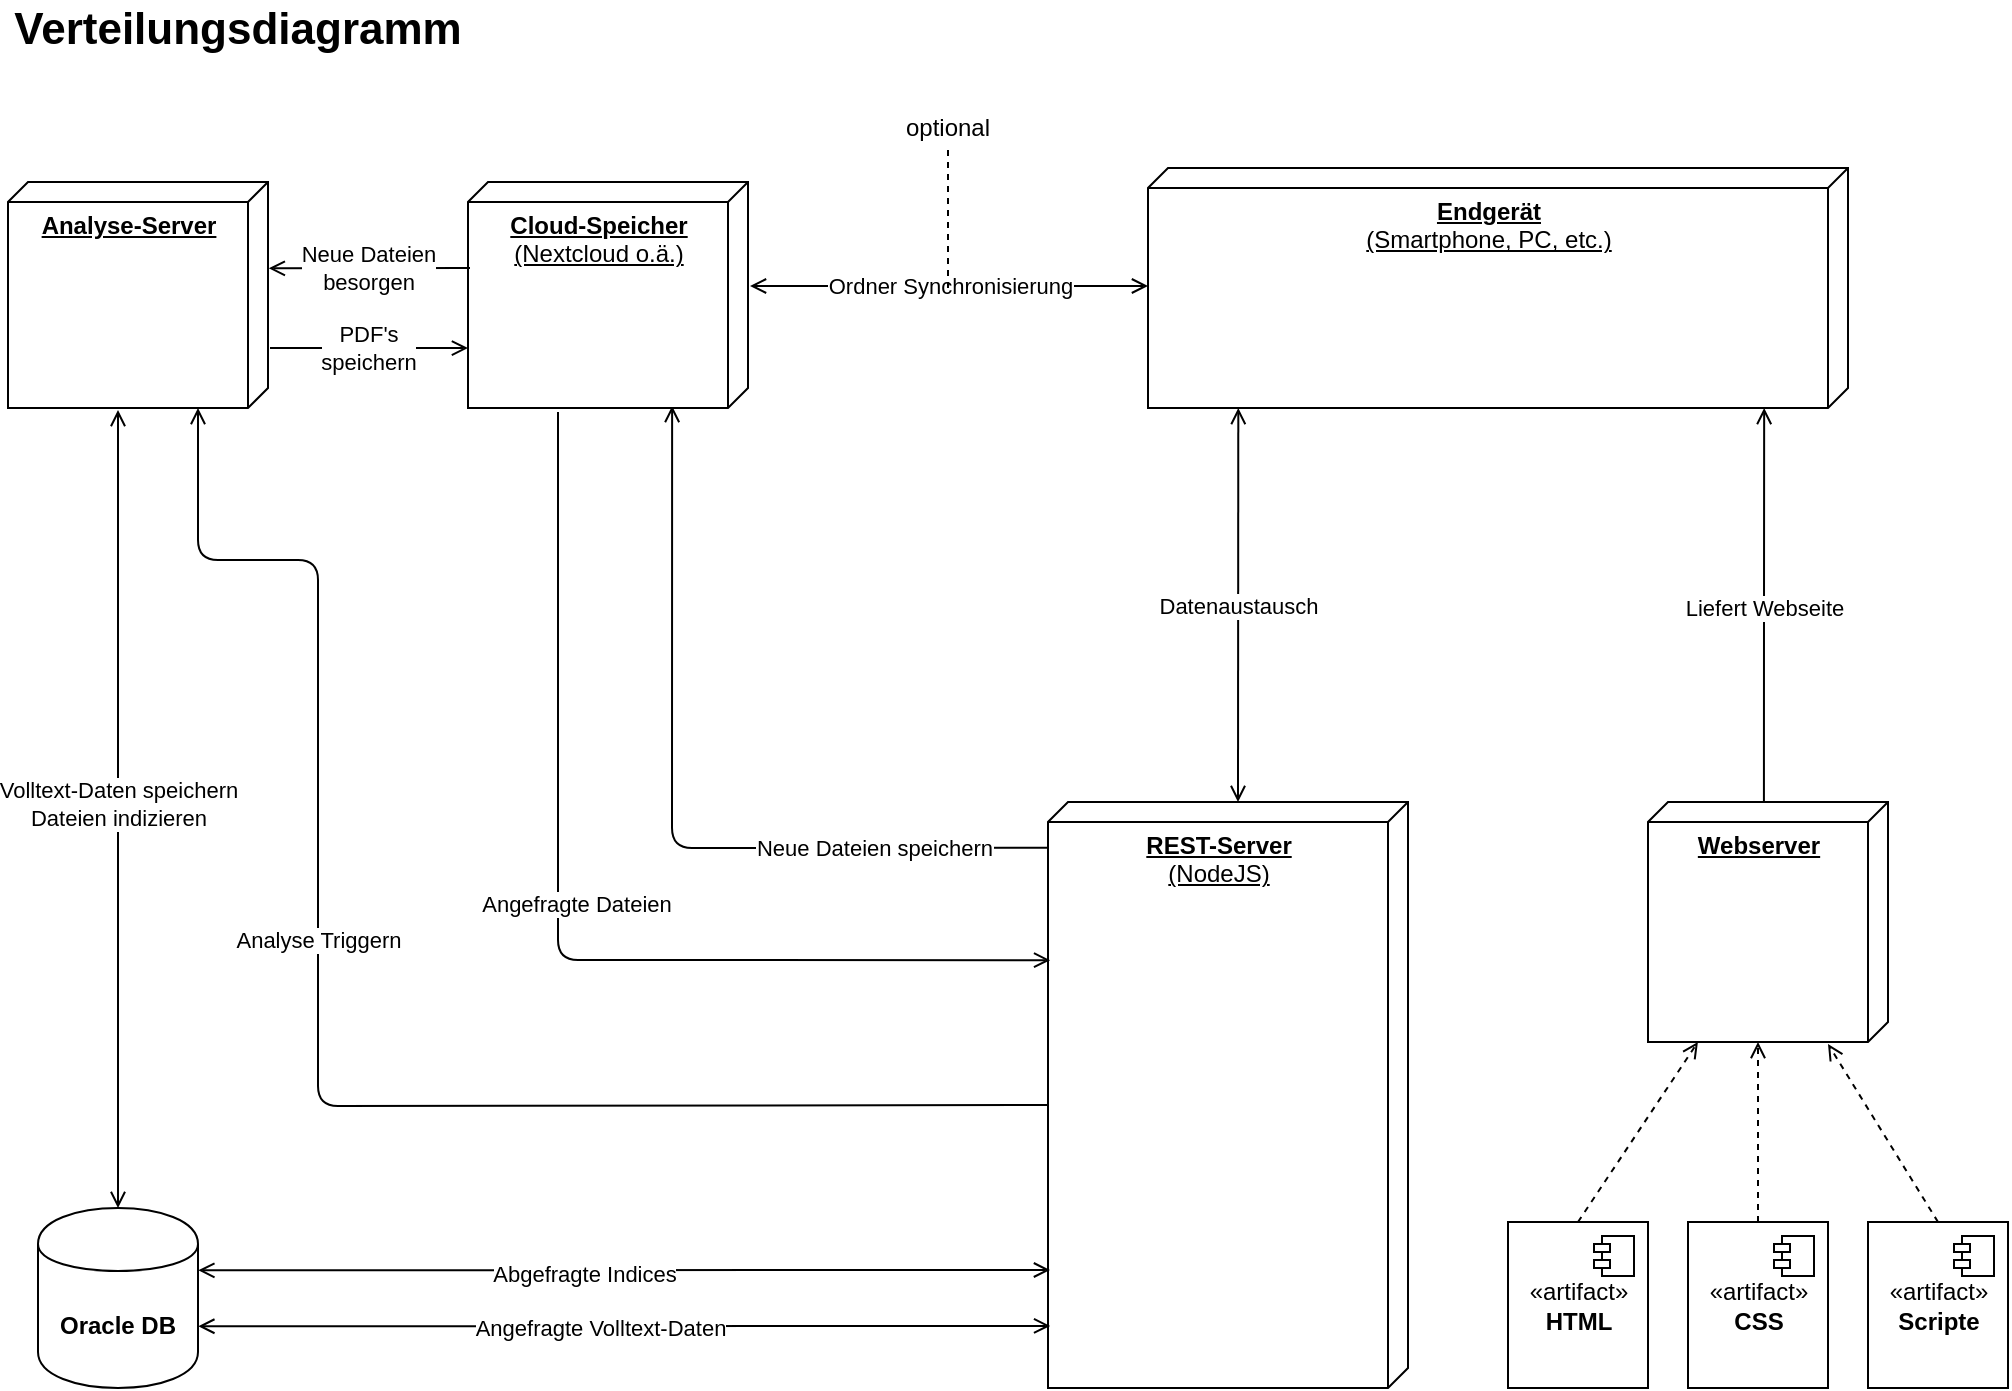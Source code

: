 <mxfile version="13.1.3" type="device" pages="3"><diagram name="Verteilungsdiagramm" id="c4acf3e9-155e-7222-9cf6-157b1a14988f"><mxGraphModel dx="460" dy="762" grid="1" gridSize="10" guides="1" tooltips="1" connect="1" arrows="1" fold="1" page="1" pageScale="1" pageWidth="1169" pageHeight="827" background="#ffffff" math="0" shadow="0"><root><mxCell id="0"/><mxCell id="1" parent="0"/><mxCell id="1iZV5Xqi2azcVk8N_D3W-1" value="&lt;b&gt;Endgerät&lt;/b&gt;&lt;br&gt;&lt;div&gt;(Smartphone, PC, etc.)&lt;/div&gt;" style="verticalAlign=top;align=center;spacingTop=8;spacingLeft=2;spacingRight=12;shape=cube;size=10;direction=south;fontStyle=4;html=1;" parent="1" vertex="1"><mxGeometry x="655" y="124" width="350" height="120" as="geometry"/></mxCell><mxCell id="1iZV5Xqi2azcVk8N_D3W-2" value="&lt;b&gt;Webserver&lt;/b&gt;" style="verticalAlign=top;align=center;spacingTop=8;spacingLeft=2;spacingRight=12;shape=cube;size=10;direction=south;fontStyle=4;html=1;" parent="1" vertex="1"><mxGeometry x="905" y="441" width="120" height="120" as="geometry"/></mxCell><mxCell id="1iZV5Xqi2azcVk8N_D3W-3" value="«artifact»&lt;br&gt;&lt;b&gt;HTML&lt;/b&gt;" style="html=1;dropTarget=0;" parent="1" vertex="1"><mxGeometry x="835" y="651" width="70" height="83" as="geometry"/></mxCell><mxCell id="1iZV5Xqi2azcVk8N_D3W-4" value="" style="shape=component;jettyWidth=8;jettyHeight=4;" parent="1iZV5Xqi2azcVk8N_D3W-3" vertex="1"><mxGeometry x="1" width="20" height="20" relative="1" as="geometry"><mxPoint x="-27" y="7" as="offset"/></mxGeometry></mxCell><mxCell id="1iZV5Xqi2azcVk8N_D3W-5" value="«artifact»&lt;br&gt;&lt;b&gt;CSS&lt;/b&gt;" style="html=1;dropTarget=0;" parent="1" vertex="1"><mxGeometry x="925" y="651" width="70" height="83" as="geometry"/></mxCell><mxCell id="1iZV5Xqi2azcVk8N_D3W-6" value="" style="shape=component;jettyWidth=8;jettyHeight=4;" parent="1iZV5Xqi2azcVk8N_D3W-5" vertex="1"><mxGeometry x="1" width="20" height="20" relative="1" as="geometry"><mxPoint x="-27" y="7" as="offset"/></mxGeometry></mxCell><mxCell id="1iZV5Xqi2azcVk8N_D3W-7" value="«artifact»&lt;br&gt;&lt;b&gt;Scripte&lt;/b&gt;" style="html=1;dropTarget=0;" parent="1" vertex="1"><mxGeometry x="1015" y="651" width="70" height="83" as="geometry"/></mxCell><mxCell id="1iZV5Xqi2azcVk8N_D3W-8" value="" style="shape=component;jettyWidth=8;jettyHeight=4;" parent="1iZV5Xqi2azcVk8N_D3W-7" vertex="1"><mxGeometry x="1" width="20" height="20" relative="1" as="geometry"><mxPoint x="-27" y="7" as="offset"/></mxGeometry></mxCell><mxCell id="1iZV5Xqi2azcVk8N_D3W-11" value="" style="endArrow=open;dashed=1;html=1;strokeColor=#000000;exitX=0.5;exitY=0;exitDx=0;exitDy=0;endFill=0;" parent="1" source="1iZV5Xqi2azcVk8N_D3W-7" edge="1"><mxGeometry width="50" height="50" relative="1" as="geometry"><mxPoint x="655" y="511" as="sourcePoint"/><mxPoint x="995" y="562" as="targetPoint"/></mxGeometry></mxCell><mxCell id="1iZV5Xqi2azcVk8N_D3W-13" value="" style="endArrow=open;dashed=1;html=1;strokeColor=#000000;exitX=0.5;exitY=0;exitDx=0;exitDy=0;entryX=0;entryY=0;entryDx=120;entryDy=65;entryPerimeter=0;endFill=0;" parent="1" source="1iZV5Xqi2azcVk8N_D3W-5" target="1iZV5Xqi2azcVk8N_D3W-2" edge="1"><mxGeometry width="50" height="50" relative="1" as="geometry"><mxPoint x="1070" y="661" as="sourcePoint"/><mxPoint x="1013.04" y="571" as="targetPoint"/></mxGeometry></mxCell><mxCell id="1iZV5Xqi2azcVk8N_D3W-14" value="" style="endArrow=open;dashed=1;html=1;strokeColor=#000000;exitX=0.5;exitY=0;exitDx=0;exitDy=0;entryX=1;entryY=0.792;entryDx=0;entryDy=0;entryPerimeter=0;endFill=0;" parent="1" source="1iZV5Xqi2azcVk8N_D3W-3" target="1iZV5Xqi2azcVk8N_D3W-2" edge="1"><mxGeometry width="50" height="50" relative="1" as="geometry"><mxPoint x="970" y="661" as="sourcePoint"/><mxPoint x="970" y="571" as="targetPoint"/></mxGeometry></mxCell><mxCell id="1iZV5Xqi2azcVk8N_D3W-15" value="Liefert Webseite" style="endArrow=open;html=1;strokeColor=#000000;exitX=0;exitY=0.517;exitDx=0;exitDy=0;exitPerimeter=0;entryX=1.025;entryY=0.258;entryDx=0;entryDy=0;entryPerimeter=0;endFill=0;" parent="1" source="1iZV5Xqi2azcVk8N_D3W-2" edge="1"><mxGeometry x="-0.015" width="50" height="50" relative="1" as="geometry"><mxPoint x="575" y="501" as="sourcePoint"/><mxPoint x="963.08" y="244" as="targetPoint"/><Array as="points"><mxPoint x="963" y="344"/></Array><mxPoint as="offset"/></mxGeometry></mxCell><mxCell id="1iZV5Xqi2azcVk8N_D3W-16" value="&lt;div&gt;&lt;b&gt;REST-Server&lt;/b&gt;&lt;/div&gt;&lt;div&gt;(NodeJS)&lt;b&gt;&lt;br&gt;&lt;/b&gt;&lt;/div&gt;" style="verticalAlign=top;align=center;spacingTop=8;spacingLeft=2;spacingRight=12;shape=cube;size=10;direction=south;fontStyle=4;html=1;" parent="1" vertex="1"><mxGeometry x="605" y="441" width="180" height="293" as="geometry"/></mxCell><mxCell id="1iZV5Xqi2azcVk8N_D3W-25" value="&lt;b&gt;Analyse-Server&lt;br&gt;&lt;/b&gt;" style="verticalAlign=top;align=center;spacingTop=8;spacingLeft=2;spacingRight=12;shape=cube;size=10;direction=south;fontStyle=4;html=1;" parent="1" vertex="1"><mxGeometry x="85" y="131" width="130" height="113" as="geometry"/></mxCell><mxCell id="1iZV5Xqi2azcVk8N_D3W-19" value="Datenaustausch" style="endArrow=open;startArrow=open;html=1;strokeColor=#000000;exitX=0;exitY=0;exitDx=0;exitDy=85;exitPerimeter=0;startFill=0;endFill=0;entryX=1;entryY=0.871;entryDx=0;entryDy=0;entryPerimeter=0;" parent="1" source="1iZV5Xqi2azcVk8N_D3W-16" target="1iZV5Xqi2azcVk8N_D3W-1" edge="1"><mxGeometry width="50" height="50" relative="1" as="geometry"><mxPoint x="545" y="504" as="sourcePoint"/><mxPoint x="685" y="274" as="targetPoint"/></mxGeometry></mxCell><mxCell id="1iZV5Xqi2azcVk8N_D3W-22" value="&lt;b&gt;Oracle DB&lt;/b&gt;" style="shape=cylinder;whiteSpace=wrap;html=1;boundedLbl=1;backgroundOutline=1;" parent="1" vertex="1"><mxGeometry x="100" y="644" width="80" height="90" as="geometry"/></mxCell><mxCell id="1iZV5Xqi2azcVk8N_D3W-23" value="" style="endArrow=open;html=1;strokeColor=#000000;endFill=0;entryX=0.894;entryY=0.994;entryDx=0;entryDy=0;entryPerimeter=0;exitX=1.002;exitY=0.657;exitDx=0;exitDy=0;exitPerimeter=0;startArrow=open;startFill=0;" parent="1" source="1iZV5Xqi2azcVk8N_D3W-22" target="1iZV5Xqi2azcVk8N_D3W-16" edge="1"><mxGeometry width="50" height="50" relative="1" as="geometry"><mxPoint x="195" y="703" as="sourcePoint"/><mxPoint x="555" y="674" as="targetPoint"/></mxGeometry></mxCell><mxCell id="1iZV5Xqi2azcVk8N_D3W-24" value="Angefragte Volltext-Daten" style="edgeLabel;html=1;align=center;verticalAlign=middle;resizable=0;points=[];" parent="1iZV5Xqi2azcVk8N_D3W-23" vertex="1" connectable="0"><mxGeometry x="0.095" y="2" relative="1" as="geometry"><mxPoint x="-32" y="3.03" as="offset"/></mxGeometry></mxCell><mxCell id="1iZV5Xqi2azcVk8N_D3W-29" value="" style="endArrow=open;html=1;strokeColor=#000000;exitX=0.078;exitY=1;exitDx=0;exitDy=0;exitPerimeter=0;endFill=0;entryX=0.991;entryY=0.271;entryDx=0;entryDy=0;entryPerimeter=0;" parent="1" source="1iZV5Xqi2azcVk8N_D3W-16" target="kWShbLpkyOg0rtvqYLX5-2" edge="1"><mxGeometry width="50" height="50" relative="1" as="geometry"><mxPoint x="606" y="497" as="sourcePoint"/><mxPoint x="470" y="243" as="targetPoint"/><Array as="points"><mxPoint x="417" y="464"/></Array></mxGeometry></mxCell><mxCell id="1iZV5Xqi2azcVk8N_D3W-30" value="Neue Dateien speichern" style="edgeLabel;html=1;align=center;verticalAlign=middle;resizable=0;points=[];" parent="1iZV5Xqi2azcVk8N_D3W-29" vertex="1" connectable="0"><mxGeometry x="-0.181" y="-2" relative="1" as="geometry"><mxPoint x="80" y="2.01" as="offset"/></mxGeometry></mxCell><mxCell id="1iZV5Xqi2azcVk8N_D3W-33" value="Verteilungsdiagramm" style="text;html=1;strokeColor=none;fillColor=none;align=center;verticalAlign=middle;whiteSpace=wrap;rounded=0;fontSize=22;fontStyle=1" parent="1" vertex="1"><mxGeometry x="85" y="40" width="230" height="30" as="geometry"/></mxCell><mxCell id="kWShbLpkyOg0rtvqYLX5-2" value="&lt;div&gt;&lt;b&gt;Cloud-Speicher&lt;/b&gt;&lt;/div&gt;(Nextcloud o.ä.)" style="verticalAlign=top;align=center;spacingTop=8;spacingLeft=2;spacingRight=12;shape=cube;size=10;direction=south;fontStyle=4;html=1;" parent="1" vertex="1"><mxGeometry x="315" y="131" width="140" height="113" as="geometry"/></mxCell><mxCell id="kWShbLpkyOg0rtvqYLX5-4" value="Ordner Synchronisierung" style="endArrow=open;startArrow=open;html=1;strokeColor=#000000;startFill=0;endFill=0;" parent="1" edge="1"><mxGeometry width="50" height="50" relative="1" as="geometry"><mxPoint x="456" y="183" as="sourcePoint"/><mxPoint x="655" y="183" as="targetPoint"/></mxGeometry></mxCell><mxCell id="kWShbLpkyOg0rtvqYLX5-10" value="" style="endArrow=none;dashed=1;html=1;" parent="1" target="kWShbLpkyOg0rtvqYLX5-11" edge="1"><mxGeometry width="50" height="50" relative="1" as="geometry"><mxPoint x="555" y="184" as="sourcePoint"/><mxPoint x="555" y="104" as="targetPoint"/></mxGeometry></mxCell><mxCell id="kWShbLpkyOg0rtvqYLX5-11" value="optional" style="text;html=1;strokeColor=none;fillColor=none;align=center;verticalAlign=middle;whiteSpace=wrap;rounded=0;" parent="1" vertex="1"><mxGeometry x="535" y="94" width="40" height="20" as="geometry"/></mxCell><mxCell id="kWShbLpkyOg0rtvqYLX5-15" value="" style="endArrow=open;html=1;strokeColor=#000000;endFill=0;entryX=1.002;entryY=0.346;entryDx=0;entryDy=0;entryPerimeter=0;startArrow=open;startFill=0;" parent="1" target="1iZV5Xqi2azcVk8N_D3W-22" edge="1"><mxGeometry width="50" height="50" relative="1" as="geometry"><mxPoint x="606" y="675" as="sourcePoint"/><mxPoint x="195" y="674" as="targetPoint"/></mxGeometry></mxCell><mxCell id="kWShbLpkyOg0rtvqYLX5-16" value="Abgefragte Indices" style="edgeLabel;html=1;align=center;verticalAlign=middle;resizable=0;points=[];" parent="kWShbLpkyOg0rtvqYLX5-15" vertex="1" connectable="0"><mxGeometry x="0.095" y="2" relative="1" as="geometry"><mxPoint as="offset"/></mxGeometry></mxCell><mxCell id="kWShbLpkyOg0rtvqYLX5-20" value="" style="endArrow=open;html=1;strokeColor=#000000;endFill=0;entryX=0.735;entryY=1;entryDx=0;entryDy=0;entryPerimeter=0;" parent="1" target="kWShbLpkyOg0rtvqYLX5-2" edge="1"><mxGeometry width="50" height="50" relative="1" as="geometry"><mxPoint x="216" y="214" as="sourcePoint"/><mxPoint x="275" y="244" as="targetPoint"/></mxGeometry></mxCell><mxCell id="kWShbLpkyOg0rtvqYLX5-21" value="PDF's&lt;br&gt;speichern" style="edgeLabel;html=1;align=center;verticalAlign=middle;resizable=0;points=[];" parent="kWShbLpkyOg0rtvqYLX5-20" vertex="1" connectable="0"><mxGeometry x="0.095" y="2" relative="1" as="geometry"><mxPoint x="-5.29" y="1.97" as="offset"/></mxGeometry></mxCell><mxCell id="kWShbLpkyOg0rtvqYLX5-22" value="" style="endArrow=open;html=1;strokeColor=#000000;endFill=0;entryX=0.382;entryY=-0.003;entryDx=0;entryDy=0;entryPerimeter=0;" parent="1" target="1iZV5Xqi2azcVk8N_D3W-25" edge="1"><mxGeometry width="50" height="50" relative="1" as="geometry"><mxPoint x="316" y="174" as="sourcePoint"/><mxPoint x="335" y="351" as="targetPoint"/></mxGeometry></mxCell><mxCell id="kWShbLpkyOg0rtvqYLX5-23" value="Neue Dateien&lt;br&gt;besorgen" style="edgeLabel;html=1;align=center;verticalAlign=middle;resizable=0;points=[];" parent="kWShbLpkyOg0rtvqYLX5-22" vertex="1" connectable="0"><mxGeometry x="0.095" y="2" relative="1" as="geometry"><mxPoint x="3.85" y="-2.09" as="offset"/></mxGeometry></mxCell><mxCell id="kWShbLpkyOg0rtvqYLX5-26" value="" style="endArrow=open;html=1;strokeColor=#000000;endFill=0;entryX=0.5;entryY=0;entryDx=0;entryDy=0;startArrow=open;startFill=0;" parent="1" target="1iZV5Xqi2azcVk8N_D3W-22" edge="1"><mxGeometry width="50" height="50" relative="1" as="geometry"><mxPoint x="140" y="245" as="sourcePoint"/><mxPoint x="127" y="624" as="targetPoint"/><Array as="points"/></mxGeometry></mxCell><mxCell id="kWShbLpkyOg0rtvqYLX5-27" value="&lt;div&gt;Volltext-Daten speichern&lt;/div&gt;Dateien indizieren" style="edgeLabel;html=1;align=center;verticalAlign=middle;resizable=0;points=[];" parent="kWShbLpkyOg0rtvqYLX5-26" vertex="1" connectable="0"><mxGeometry x="0.095" y="2" relative="1" as="geometry"><mxPoint x="-2.0" y="-22.0" as="offset"/></mxGeometry></mxCell><mxCell id="kWShbLpkyOg0rtvqYLX5-28" value="" style="endArrow=open;html=1;strokeColor=#000000;endFill=0;entryX=0.27;entryY=0.994;entryDx=0;entryDy=0;entryPerimeter=0;" parent="1" target="1iZV5Xqi2azcVk8N_D3W-16" edge="1"><mxGeometry width="50" height="50" relative="1" as="geometry"><mxPoint x="360" y="246" as="sourcePoint"/><mxPoint x="415.27" y="639.52" as="targetPoint"/><Array as="points"><mxPoint x="360" y="520"/></Array></mxGeometry></mxCell><mxCell id="kWShbLpkyOg0rtvqYLX5-29" value="Angefragte Dateien" style="edgeLabel;html=1;align=center;verticalAlign=middle;resizable=0;points=[];" parent="kWShbLpkyOg0rtvqYLX5-28" vertex="1" connectable="0"><mxGeometry x="0.095" y="2" relative="1" as="geometry"><mxPoint x="-2.0" y="-25.81" as="offset"/></mxGeometry></mxCell><mxCell id="Xeto5H_r9e8QZnmhflOw-2" value="" style="endArrow=none;html=1;strokeColor=#000000;endFill=0;entryX=0;entryY=0;entryDx=151.5;entryDy=180;entryPerimeter=0;startArrow=open;startFill=0;" edge="1" parent="1" target="1iZV5Xqi2azcVk8N_D3W-16"><mxGeometry width="50" height="50" relative="1" as="geometry"><mxPoint x="180" y="244" as="sourcePoint"/><mxPoint x="391.08" y="518.11" as="targetPoint"/><Array as="points"><mxPoint x="180" y="320"/><mxPoint x="240" y="320"/><mxPoint x="240" y="593"/></Array></mxGeometry></mxCell><mxCell id="Xeto5H_r9e8QZnmhflOw-3" value="Analyse Triggern" style="edgeLabel;html=1;align=center;verticalAlign=middle;resizable=0;points=[];" vertex="1" connectable="0" parent="Xeto5H_r9e8QZnmhflOw-2"><mxGeometry x="0.095" y="2" relative="1" as="geometry"><mxPoint x="-15.0" y="-80.98" as="offset"/></mxGeometry></mxCell></root></mxGraphModel></diagram><diagram id="mJORxRSIvpQORCve50K2" name="Sequenzdiagramm"><mxGraphModel dx="1422" dy="763" grid="1" gridSize="10" guides="1" tooltips="1" connect="1" arrows="1" fold="1" page="1" pageScale="1" pageWidth="1169" pageHeight="827" math="0" shadow="0"><root><mxCell id="aINPlTJIwlumpEigO397-0"/><mxCell id="aINPlTJIwlumpEigO397-1" parent="aINPlTJIwlumpEigO397-0"/><mxCell id="bJSsGu_veKjvEPsO-smV-0" value="Endgerät" style="html=1;" parent="aINPlTJIwlumpEigO397-1" vertex="1"><mxGeometry x="225" y="126" width="80" height="50" as="geometry"/></mxCell><mxCell id="VH-hQDqEoqb1arvbaIhg-0" value="" style="endArrow=none;dashed=1;html=1;entryX=0.5;entryY=1;entryDx=0;entryDy=0;rounded=1;strokeWidth=1;" parent="aINPlTJIwlumpEigO397-1" source="VH-hQDqEoqb1arvbaIhg-3" target="bJSsGu_veKjvEPsO-smV-0" edge="1"><mxGeometry width="50" height="50" relative="1" as="geometry"><mxPoint x="265" y="866" as="sourcePoint"/><mxPoint x="795" y="486" as="targetPoint"/></mxGeometry></mxCell><mxCell id="VH-hQDqEoqb1arvbaIhg-3" value="" style="rounded=0;whiteSpace=wrap;html=1;" parent="aINPlTJIwlumpEigO397-1" vertex="1"><mxGeometry x="260" y="186" width="10" height="10" as="geometry"/></mxCell><mxCell id="VH-hQDqEoqb1arvbaIhg-4" value="" style="endArrow=none;dashed=1;html=1;entryX=0.5;entryY=1;entryDx=0;entryDy=0;rounded=1;strokeWidth=1;" parent="aINPlTJIwlumpEigO397-1" source="ALf1r7joiOLiJ6hr08zt-1" target="VH-hQDqEoqb1arvbaIhg-3" edge="1"><mxGeometry width="50" height="50" relative="1" as="geometry"><mxPoint x="265" y="906" as="sourcePoint"/><mxPoint x="265" y="176" as="targetPoint"/></mxGeometry></mxCell><mxCell id="VH-hQDqEoqb1arvbaIhg-6" value="GET Website" style="endArrow=open;html=1;strokeWidth=1;exitX=0.75;exitY=1;exitDx=0;exitDy=0;endFill=0;entryX=0;entryY=0;entryDx=0;entryDy=0;" parent="aINPlTJIwlumpEigO397-1" source="VH-hQDqEoqb1arvbaIhg-3" target="VH-hQDqEoqb1arvbaIhg-10" edge="1"><mxGeometry width="50" height="50" relative="1" as="geometry"><mxPoint x="305" y="236" as="sourcePoint"/><mxPoint x="375" y="196" as="targetPoint"/></mxGeometry></mxCell><mxCell id="VH-hQDqEoqb1arvbaIhg-8" value="Webserver" style="html=1;" parent="aINPlTJIwlumpEigO397-1" vertex="1"><mxGeometry x="345" y="126" width="80" height="50" as="geometry"/></mxCell><mxCell id="VH-hQDqEoqb1arvbaIhg-9" value="" style="endArrow=none;dashed=1;html=1;entryX=0.5;entryY=1;entryDx=0;entryDy=0;rounded=1;strokeWidth=1;" parent="aINPlTJIwlumpEigO397-1" source="VH-hQDqEoqb1arvbaIhg-10" target="VH-hQDqEoqb1arvbaIhg-8" edge="1"><mxGeometry width="50" height="50" relative="1" as="geometry"><mxPoint x="385" y="866" as="sourcePoint"/><mxPoint x="915" y="486" as="targetPoint"/></mxGeometry></mxCell><mxCell id="VH-hQDqEoqb1arvbaIhg-10" value="" style="rounded=0;whiteSpace=wrap;html=1;" parent="aINPlTJIwlumpEigO397-1" vertex="1"><mxGeometry x="380" y="196" width="10" height="26" as="geometry"/></mxCell><mxCell id="VH-hQDqEoqb1arvbaIhg-11" value="" style="endArrow=none;dashed=1;html=1;entryX=0.5;entryY=1;entryDx=0;entryDy=0;rounded=1;strokeWidth=1;" parent="aINPlTJIwlumpEigO397-1" target="VH-hQDqEoqb1arvbaIhg-10" edge="1"><mxGeometry width="50" height="50" relative="1" as="geometry"><mxPoint x="385" y="702" as="sourcePoint"/><mxPoint x="385" y="176" as="targetPoint"/></mxGeometry></mxCell><mxCell id="ALf1r7joiOLiJ6hr08zt-0" value="Website senden" style="endArrow=open;html=1;strokeWidth=1;endFill=0;entryX=0.75;entryY=0;entryDx=0;entryDy=0;exitX=0;exitY=1;exitDx=0;exitDy=0;" parent="aINPlTJIwlumpEigO397-1" source="VH-hQDqEoqb1arvbaIhg-10" target="ALf1r7joiOLiJ6hr08zt-1" edge="1"><mxGeometry x="-0.022" width="50" height="50" relative="1" as="geometry"><mxPoint x="360" y="226" as="sourcePoint"/><mxPoint x="275" y="226" as="targetPoint"/><mxPoint as="offset"/></mxGeometry></mxCell><mxCell id="ALf1r7joiOLiJ6hr08zt-1" value="" style="rounded=0;whiteSpace=wrap;html=1;" parent="aINPlTJIwlumpEigO397-1" vertex="1"><mxGeometry x="260" y="222" width="10" height="10" as="geometry"/></mxCell><mxCell id="ALf1r7joiOLiJ6hr08zt-2" value="" style="endArrow=none;dashed=1;html=1;entryX=0.5;entryY=1;entryDx=0;entryDy=0;rounded=1;strokeWidth=1;" parent="aINPlTJIwlumpEigO397-1" target="ALf1r7joiOLiJ6hr08zt-1" edge="1"><mxGeometry width="50" height="50" relative="1" as="geometry"><mxPoint x="265" y="702" as="sourcePoint"/><mxPoint x="265" y="196" as="targetPoint"/></mxGeometry></mxCell><mxCell id="ALf1r7joiOLiJ6hr08zt-3" value="" style="html=1;" parent="aINPlTJIwlumpEigO397-1" vertex="1"><mxGeometry x="85" y="126" width="80" height="50" as="geometry"/></mxCell><mxCell id="ALf1r7joiOLiJ6hr08zt-8" value="" style="endArrow=none;dashed=1;html=1;entryX=0.5;entryY=1;entryDx=0;entryDy=0;rounded=1;strokeWidth=1;" parent="aINPlTJIwlumpEigO397-1" target="ALf1r7joiOLiJ6hr08zt-3" edge="1"><mxGeometry width="50" height="50" relative="1" as="geometry"><mxPoint x="125" y="702" as="sourcePoint"/><mxPoint x="125" y="236" as="targetPoint"/></mxGeometry></mxCell><mxCell id="ALf1r7joiOLiJ6hr08zt-10" value="" style="shape=umlActor;verticalLabelPosition=bottom;labelBackgroundColor=#ffffff;verticalAlign=top;html=1;" parent="aINPlTJIwlumpEigO397-1" vertex="1"><mxGeometry x="117.5" y="136" width="15" height="30" as="geometry"/></mxCell><mxCell id="ALf1r7joiOLiJ6hr08zt-13" value="Website aufrufen" style="endArrow=open;html=1;strokeWidth=1;endFill=0;entryX=0;entryY=0;entryDx=0;entryDy=0;" parent="aINPlTJIwlumpEigO397-1" target="VH-hQDqEoqb1arvbaIhg-3" edge="1"><mxGeometry x="0.037" width="50" height="50" relative="1" as="geometry"><mxPoint x="125" y="186" as="sourcePoint"/><mxPoint x="220" y="186" as="targetPoint"/><mxPoint as="offset"/></mxGeometry></mxCell><mxCell id="ALf1r7joiOLiJ6hr08zt-15" value="Website anzeigen" style="endArrow=open;html=1;strokeWidth=1;endFill=0;exitX=0;exitY=1;exitDx=0;exitDy=0;" parent="aINPlTJIwlumpEigO397-1" source="ALf1r7joiOLiJ6hr08zt-1" edge="1"><mxGeometry x="-0.037" width="50" height="50" relative="1" as="geometry"><mxPoint x="260" y="236" as="sourcePoint"/><mxPoint x="125" y="232" as="targetPoint"/><mxPoint as="offset"/></mxGeometry></mxCell><mxCell id="A6X2HhZAz809l4DlNswX-0" value="Datei hochladen" style="endArrow=open;html=1;strokeWidth=1;endFill=0;entryX=0;entryY=0;entryDx=0;entryDy=0;exitX=1;exitY=1;exitDx=0;exitDy=0;" parent="aINPlTJIwlumpEigO397-1" source="fumIIY6Oei5-uMcRU4Iw-4" target="A6X2HhZAz809l4DlNswX-3" edge="1"><mxGeometry width="50" height="50" relative="1" as="geometry"><mxPoint x="285" y="261" as="sourcePoint"/><mxPoint x="435" y="266" as="targetPoint"/></mxGeometry></mxCell><mxCell id="A6X2HhZAz809l4DlNswX-1" value="REST-Server" style="html=1;" parent="aINPlTJIwlumpEigO397-1" vertex="1"><mxGeometry x="465" y="126" width="80" height="50" as="geometry"/></mxCell><mxCell id="A6X2HhZAz809l4DlNswX-2" value="" style="endArrow=none;dashed=1;html=1;entryX=0.5;entryY=1;entryDx=0;entryDy=0;rounded=1;strokeWidth=1;" parent="aINPlTJIwlumpEigO397-1" source="A6X2HhZAz809l4DlNswX-3" target="A6X2HhZAz809l4DlNswX-1" edge="1"><mxGeometry width="50" height="50" relative="1" as="geometry"><mxPoint x="505" y="866" as="sourcePoint"/><mxPoint x="1035" y="486" as="targetPoint"/></mxGeometry></mxCell><mxCell id="A6X2HhZAz809l4DlNswX-3" value="" style="rounded=0;whiteSpace=wrap;html=1;" parent="aINPlTJIwlumpEigO397-1" vertex="1"><mxGeometry x="500" y="266" width="10" height="34" as="geometry"/></mxCell><mxCell id="A6X2HhZAz809l4DlNswX-4" value="" style="endArrow=none;dashed=1;html=1;entryX=0.5;entryY=1;entryDx=0;entryDy=0;rounded=1;strokeWidth=1;" parent="aINPlTJIwlumpEigO397-1" target="A6X2HhZAz809l4DlNswX-3" edge="1"><mxGeometry width="50" height="50" relative="1" as="geometry"><mxPoint x="505" y="702" as="sourcePoint"/><mxPoint x="505" y="176" as="targetPoint"/></mxGeometry></mxCell><mxCell id="fumIIY6Oei5-uMcRU4Iw-0" value="Cloud-Speicher&lt;br&gt;(Nextcloud etc.)" style="html=1;" parent="aINPlTJIwlumpEigO397-1" vertex="1"><mxGeometry x="585" y="126" width="100" height="50" as="geometry"/></mxCell><mxCell id="fumIIY6Oei5-uMcRU4Iw-4" value="" style="rounded=0;whiteSpace=wrap;html=1;" parent="aINPlTJIwlumpEigO397-1" vertex="1"><mxGeometry x="260" y="256" width="10" height="10" as="geometry"/></mxCell><mxCell id="fumIIY6Oei5-uMcRU4Iw-5" value="Foto schießen" style="endArrow=open;html=1;strokeWidth=1;endFill=0;entryX=0;entryY=0;entryDx=0;entryDy=0;" parent="aINPlTJIwlumpEigO397-1" target="fumIIY6Oei5-uMcRU4Iw-4" edge="1"><mxGeometry x="0.037" width="50" height="50" relative="1" as="geometry"><mxPoint x="125" y="256" as="sourcePoint"/><mxPoint x="255" y="256" as="targetPoint"/><mxPoint as="offset"/></mxGeometry></mxCell><mxCell id="0ao6VoRkKH2PrSofveqo-3" value="" style="endArrow=none;dashed=1;html=1;strokeWidth=1;entryX=0.5;entryY=1;entryDx=0;entryDy=0;" parent="aINPlTJIwlumpEigO397-1" source="0ao6VoRkKH2PrSofveqo-4" target="fumIIY6Oei5-uMcRU4Iw-0" edge="1"><mxGeometry width="50" height="50" relative="1" as="geometry"><mxPoint x="635" y="906" as="sourcePoint"/><mxPoint x="765" y="376" as="targetPoint"/></mxGeometry></mxCell><mxCell id="0ao6VoRkKH2PrSofveqo-4" value="" style="rounded=0;whiteSpace=wrap;html=1;" parent="aINPlTJIwlumpEigO397-1" vertex="1"><mxGeometry x="630" y="276" width="10" height="10" as="geometry"/></mxCell><mxCell id="0ao6VoRkKH2PrSofveqo-5" value="" style="endArrow=none;dashed=1;html=1;strokeWidth=1;entryX=0.5;entryY=1;entryDx=0;entryDy=0;" parent="aINPlTJIwlumpEigO397-1" source="ZCABUA9KwO0nUi-3lDQE-5" target="0ao6VoRkKH2PrSofveqo-4" edge="1"><mxGeometry width="50" height="50" relative="1" as="geometry"><mxPoint x="635" y="906" as="sourcePoint"/><mxPoint x="635" y="176" as="targetPoint"/></mxGeometry></mxCell><mxCell id="0ao6VoRkKH2PrSofveqo-6" value="Datei speichern" style="endArrow=open;html=1;strokeWidth=1;endFill=0;entryX=0;entryY=0;entryDx=0;entryDy=0;exitX=0.923;exitY=0.305;exitDx=0;exitDy=0;exitPerimeter=0;" parent="aINPlTJIwlumpEigO397-1" source="A6X2HhZAz809l4DlNswX-3" target="0ao6VoRkKH2PrSofveqo-4" edge="1"><mxGeometry width="50" height="50" relative="1" as="geometry"><mxPoint x="505" y="281" as="sourcePoint"/><mxPoint x="585" y="275" as="targetPoint"/></mxGeometry></mxCell><mxCell id="ZCABUA9KwO0nUi-3lDQE-0" value="Analyse-&lt;br&gt;Server" style="html=1;" parent="aINPlTJIwlumpEigO397-1" vertex="1"><mxGeometry x="765" y="126" width="80" height="50" as="geometry"/></mxCell><mxCell id="ZCABUA9KwO0nUi-3lDQE-1" value="" style="endArrow=none;dashed=1;html=1;entryX=0.5;entryY=1;entryDx=0;entryDy=0;rounded=1;strokeWidth=1;" parent="aINPlTJIwlumpEigO397-1" source="ZCABUA9KwO0nUi-3lDQE-2" target="ZCABUA9KwO0nUi-3lDQE-0" edge="1"><mxGeometry width="50" height="50" relative="1" as="geometry"><mxPoint x="805" y="866" as="sourcePoint"/><mxPoint x="1335" y="486" as="targetPoint"/></mxGeometry></mxCell><mxCell id="ZCABUA9KwO0nUi-3lDQE-2" value="" style="rounded=0;whiteSpace=wrap;html=1;" parent="aINPlTJIwlumpEigO397-1" vertex="1"><mxGeometry x="800" y="300" width="10" height="126" as="geometry"/></mxCell><mxCell id="ZCABUA9KwO0nUi-3lDQE-3" value="" style="endArrow=none;dashed=1;html=1;entryX=0.5;entryY=1;entryDx=0;entryDy=0;rounded=1;strokeWidth=1;" parent="aINPlTJIwlumpEigO397-1" source="4Yq1W959Mr_3y-wQUK53-4" target="ZCABUA9KwO0nUi-3lDQE-2" edge="1"><mxGeometry width="50" height="50" relative="1" as="geometry"><mxPoint x="805" y="926.0" as="sourcePoint"/><mxPoint x="805" y="196" as="targetPoint"/></mxGeometry></mxCell><mxCell id="ZCABUA9KwO0nUi-3lDQE-5" value="" style="rounded=0;whiteSpace=wrap;html=1;" parent="aINPlTJIwlumpEigO397-1" vertex="1"><mxGeometry x="630" y="326" width="10" height="20" as="geometry"/></mxCell><mxCell id="ZCABUA9KwO0nUi-3lDQE-6" value="" style="endArrow=none;dashed=1;html=1;strokeWidth=1;entryX=0.5;entryY=1;entryDx=0;entryDy=0;" parent="aINPlTJIwlumpEigO397-1" source="ZCABUA9KwO0nUi-3lDQE-15" target="ZCABUA9KwO0nUi-3lDQE-5" edge="1"><mxGeometry width="50" height="50" relative="1" as="geometry"><mxPoint x="635" y="926" as="sourcePoint"/><mxPoint x="635" y="306" as="targetPoint"/></mxGeometry></mxCell><mxCell id="ZCABUA9KwO0nUi-3lDQE-7" value="" style="endArrow=classic;html=1;strokeWidth=1;exitX=0.148;exitY=0.201;exitDx=0;exitDy=0;entryX=1;entryY=0;entryDx=0;entryDy=0;exitPerimeter=0;" parent="aINPlTJIwlumpEigO397-1" source="ZCABUA9KwO0nUi-3lDQE-2" target="ZCABUA9KwO0nUi-3lDQE-5" edge="1"><mxGeometry width="50" height="50" relative="1" as="geometry"><mxPoint x="755" y="346" as="sourcePoint"/><mxPoint x="665" y="329" as="targetPoint"/></mxGeometry></mxCell><mxCell id="ZCABUA9KwO0nUi-3lDQE-8" value="Dateiübersicht anfragen" style="edgeLabel;html=1;align=center;verticalAlign=middle;resizable=0;points=[];" parent="ZCABUA9KwO0nUi-3lDQE-7" vertex="1" connectable="0"><mxGeometry x="-0.136" y="3" relative="1" as="geometry"><mxPoint x="-3.28" y="-3" as="offset"/></mxGeometry></mxCell><mxCell id="ZCABUA9KwO0nUi-3lDQE-9" value="" style="endArrow=classic;html=1;strokeWidth=1;exitX=0.75;exitY=1;exitDx=0;exitDy=0;entryX=-0.094;entryY=0.361;entryDx=0;entryDy=0;entryPerimeter=0;" parent="aINPlTJIwlumpEigO397-1" source="ZCABUA9KwO0nUi-3lDQE-5" target="ZCABUA9KwO0nUi-3lDQE-2" edge="1"><mxGeometry width="50" height="50" relative="1" as="geometry"><mxPoint x="770" y="336" as="sourcePoint"/><mxPoint x="715" y="345" as="targetPoint"/></mxGeometry></mxCell><mxCell id="ZCABUA9KwO0nUi-3lDQE-10" value="Übersicht senden" style="edgeLabel;html=1;align=center;verticalAlign=middle;resizable=0;points=[];" parent="ZCABUA9KwO0nUi-3lDQE-9" vertex="1" connectable="0"><mxGeometry x="-0.136" y="3" relative="1" as="geometry"><mxPoint x="4.4" y="3" as="offset"/></mxGeometry></mxCell><mxCell id="ZCABUA9KwO0nUi-3lDQE-11" value="" style="endArrow=classic;html=1;strokeWidth=1;exitX=1;exitY=1;exitDx=0;exitDy=0;entryX=0.003;entryY=0.684;entryDx=0;entryDy=0;entryPerimeter=0;" parent="aINPlTJIwlumpEigO397-1" source="ZCABUA9KwO0nUi-3lDQE-15" target="ZCABUA9KwO0nUi-3lDQE-2" edge="1"><mxGeometry width="50" height="50" relative="1" as="geometry"><mxPoint x="825" y="396" as="sourcePoint"/><mxPoint x="755" y="386" as="targetPoint"/></mxGeometry></mxCell><mxCell id="ZCABUA9KwO0nUi-3lDQE-12" value="Dateien senden" style="edgeLabel;html=1;align=center;verticalAlign=middle;resizable=0;points=[];" parent="ZCABUA9KwO0nUi-3lDQE-11" vertex="1" connectable="0"><mxGeometry x="-0.136" y="3" relative="1" as="geometry"><mxPoint x="4.4" y="3" as="offset"/></mxGeometry></mxCell><mxCell id="ZCABUA9KwO0nUi-3lDQE-13" value="" style="endArrow=classic;html=1;strokeWidth=1;entryX=0.75;entryY=0;entryDx=0;entryDy=0;exitX=0.084;exitY=0.52;exitDx=0;exitDy=0;exitPerimeter=0;" parent="aINPlTJIwlumpEigO397-1" source="ZCABUA9KwO0nUi-3lDQE-2" target="ZCABUA9KwO0nUi-3lDQE-15" edge="1"><mxGeometry width="50" height="50" relative="1" as="geometry"><mxPoint x="802" y="366" as="sourcePoint"/><mxPoint x="655" y="366" as="targetPoint"/></mxGeometry></mxCell><mxCell id="ZCABUA9KwO0nUi-3lDQE-14" value="Neue Dateien anfragen" style="edgeLabel;html=1;align=center;verticalAlign=middle;resizable=0;points=[];" parent="ZCABUA9KwO0nUi-3lDQE-13" vertex="1" connectable="0"><mxGeometry x="-0.136" y="3" relative="1" as="geometry"><mxPoint x="-3.28" y="-3" as="offset"/></mxGeometry></mxCell><mxCell id="ZCABUA9KwO0nUi-3lDQE-15" value="" style="rounded=0;whiteSpace=wrap;html=1;" parent="aINPlTJIwlumpEigO397-1" vertex="1"><mxGeometry x="630" y="366" width="10" height="20" as="geometry"/></mxCell><mxCell id="ZCABUA9KwO0nUi-3lDQE-16" value="" style="endArrow=none;dashed=1;html=1;strokeWidth=1;entryX=0.5;entryY=1;entryDx=0;entryDy=0;" parent="aINPlTJIwlumpEigO397-1" source="jRxJcDzq7nwoSPjqEpyk-5" target="ZCABUA9KwO0nUi-3lDQE-15" edge="1"><mxGeometry width="50" height="50" relative="1" as="geometry"><mxPoint x="635" y="926" as="sourcePoint"/><mxPoint x="635" y="346" as="targetPoint"/></mxGeometry></mxCell><mxCell id="ZCABUA9KwO0nUi-3lDQE-20" value="Index-DB" style="html=1;" parent="aINPlTJIwlumpEigO397-1" vertex="1"><mxGeometry x="885" y="126" width="80" height="50" as="geometry"/></mxCell><mxCell id="ZCABUA9KwO0nUi-3lDQE-21" value="" style="endArrow=none;dashed=1;html=1;entryX=0.5;entryY=1;entryDx=0;entryDy=0;rounded=1;strokeWidth=1;" parent="aINPlTJIwlumpEigO397-1" source="ZCABUA9KwO0nUi-3lDQE-22" target="ZCABUA9KwO0nUi-3lDQE-20" edge="1"><mxGeometry width="50" height="50" relative="1" as="geometry"><mxPoint x="925" y="866" as="sourcePoint"/><mxPoint x="1455" y="486" as="targetPoint"/></mxGeometry></mxCell><mxCell id="ZCABUA9KwO0nUi-3lDQE-22" value="" style="rounded=0;whiteSpace=wrap;html=1;" parent="aINPlTJIwlumpEigO397-1" vertex="1"><mxGeometry x="920" y="406" width="10" height="10" as="geometry"/></mxCell><mxCell id="ZCABUA9KwO0nUi-3lDQE-23" value="" style="endArrow=none;dashed=1;html=1;entryX=0.5;entryY=1;entryDx=0;entryDy=0;rounded=1;strokeWidth=1;" parent="aINPlTJIwlumpEigO397-1" target="ZCABUA9KwO0nUi-3lDQE-22" edge="1"><mxGeometry width="50" height="50" relative="1" as="geometry"><mxPoint x="925" y="692" as="sourcePoint"/><mxPoint x="925" y="166" as="targetPoint"/></mxGeometry></mxCell><mxCell id="ZCABUA9KwO0nUi-3lDQE-25" value="Indices speichern" style="endArrow=open;html=1;strokeWidth=1;endFill=0;entryX=0;entryY=0;entryDx=0;entryDy=0;" parent="aINPlTJIwlumpEigO397-1" target="ZCABUA9KwO0nUi-3lDQE-22" edge="1"><mxGeometry width="50" height="50" relative="1" as="geometry"><mxPoint x="810" y="406" as="sourcePoint"/><mxPoint x="680" y="306" as="targetPoint"/></mxGeometry></mxCell><mxCell id="jRxJcDzq7nwoSPjqEpyk-0" value="Such-DB" style="html=1;" parent="aINPlTJIwlumpEigO397-1" vertex="1"><mxGeometry x="1005" y="126" width="80" height="50" as="geometry"/></mxCell><mxCell id="jRxJcDzq7nwoSPjqEpyk-1" value="" style="endArrow=none;dashed=1;html=1;entryX=0.5;entryY=1;entryDx=0;entryDy=0;rounded=1;strokeWidth=1;" parent="aINPlTJIwlumpEigO397-1" source="jRxJcDzq7nwoSPjqEpyk-2" target="jRxJcDzq7nwoSPjqEpyk-0" edge="1"><mxGeometry width="50" height="50" relative="1" as="geometry"><mxPoint x="1045" y="866" as="sourcePoint"/><mxPoint x="1575" y="486" as="targetPoint"/></mxGeometry></mxCell><mxCell id="jRxJcDzq7nwoSPjqEpyk-2" value="" style="rounded=0;whiteSpace=wrap;html=1;" parent="aINPlTJIwlumpEigO397-1" vertex="1"><mxGeometry x="1040" y="426" width="10" height="10" as="geometry"/></mxCell><mxCell id="jRxJcDzq7nwoSPjqEpyk-3" value="" style="endArrow=none;dashed=1;html=1;entryX=0.5;entryY=1;entryDx=0;entryDy=0;rounded=1;strokeWidth=1;" parent="aINPlTJIwlumpEigO397-1" source="bqmmhwrTVs8JeXMn_NBx-8" target="jRxJcDzq7nwoSPjqEpyk-2" edge="1"><mxGeometry width="50" height="50" relative="1" as="geometry"><mxPoint x="1045" y="926.0" as="sourcePoint"/><mxPoint x="1045" y="196" as="targetPoint"/></mxGeometry></mxCell><mxCell id="jRxJcDzq7nwoSPjqEpyk-4" value="Texte speichern" style="endArrow=open;html=1;strokeWidth=1;endFill=0;entryX=0;entryY=0;entryDx=0;entryDy=0;exitX=1;exitY=1;exitDx=0;exitDy=0;" parent="aINPlTJIwlumpEigO397-1" source="ZCABUA9KwO0nUi-3lDQE-2" target="jRxJcDzq7nwoSPjqEpyk-2" edge="1"><mxGeometry width="50" height="50" relative="1" as="geometry"><mxPoint x="820" y="426" as="sourcePoint"/><mxPoint x="930" y="416" as="targetPoint"/></mxGeometry></mxCell><mxCell id="jRxJcDzq7nwoSPjqEpyk-5" value="" style="rounded=0;whiteSpace=wrap;html=1;" parent="aINPlTJIwlumpEigO397-1" vertex="1"><mxGeometry x="630" y="416" width="10" height="10" as="geometry"/></mxCell><mxCell id="jRxJcDzq7nwoSPjqEpyk-7" value="" style="endArrow=none;dashed=1;html=1;strokeWidth=1;entryX=0.5;entryY=1;entryDx=0;entryDy=0;" parent="aINPlTJIwlumpEigO397-1" target="jRxJcDzq7nwoSPjqEpyk-5" edge="1"><mxGeometry width="50" height="50" relative="1" as="geometry"><mxPoint x="635" y="692" as="sourcePoint"/><mxPoint x="635" y="356" as="targetPoint"/></mxGeometry></mxCell><mxCell id="jRxJcDzq7nwoSPjqEpyk-8" value="PDFs speichern" style="endArrow=open;html=1;strokeWidth=1;endFill=0;entryX=1;entryY=0;entryDx=0;entryDy=0;" parent="aINPlTJIwlumpEigO397-1" target="jRxJcDzq7nwoSPjqEpyk-5" edge="1"><mxGeometry width="50" height="50" relative="1" as="geometry"><mxPoint x="800" y="416" as="sourcePoint"/><mxPoint x="640" y="306" as="targetPoint"/></mxGeometry></mxCell><mxCell id="bqmmhwrTVs8JeXMn_NBx-3" value="" style="rounded=0;whiteSpace=wrap;html=1;" parent="aINPlTJIwlumpEigO397-1" vertex="1"><mxGeometry x="260" y="442" width="10" height="60" as="geometry"/></mxCell><mxCell id="bqmmhwrTVs8JeXMn_NBx-4" value="&quot;Docs&quot; anklicken" style="endArrow=open;html=1;strokeWidth=1;endFill=0;entryX=0;entryY=0;entryDx=0;entryDy=0;" parent="aINPlTJIwlumpEigO397-1" target="bqmmhwrTVs8JeXMn_NBx-3" edge="1"><mxGeometry x="0.037" width="50" height="50" relative="1" as="geometry"><mxPoint x="125" y="442" as="sourcePoint"/><mxPoint x="220" y="442" as="targetPoint"/><mxPoint as="offset"/></mxGeometry></mxCell><mxCell id="bqmmhwrTVs8JeXMn_NBx-5" value="Übersicht anfragen" style="endArrow=open;html=1;strokeWidth=1;endFill=0;entryX=0;entryY=0;entryDx=0;entryDy=0;exitX=1;exitY=0.172;exitDx=0;exitDy=0;exitPerimeter=0;" parent="aINPlTJIwlumpEigO397-1" source="bqmmhwrTVs8JeXMn_NBx-3" target="bqmmhwrTVs8JeXMn_NBx-6" edge="1"><mxGeometry width="50" height="50" relative="1" as="geometry"><mxPoint x="285" y="452" as="sourcePoint"/><mxPoint x="435" y="452" as="targetPoint"/></mxGeometry></mxCell><mxCell id="bqmmhwrTVs8JeXMn_NBx-6" value="" style="rounded=0;whiteSpace=wrap;html=1;" parent="aINPlTJIwlumpEigO397-1" vertex="1"><mxGeometry x="500" y="452" width="10" height="40" as="geometry"/></mxCell><mxCell id="bqmmhwrTVs8JeXMn_NBx-7" value="Neue Such-Daten anfragen" style="endArrow=open;html=1;strokeWidth=1;endFill=0;entryX=0;entryY=0;entryDx=0;entryDy=0;exitX=1;exitY=0.25;exitDx=0;exitDy=0;" parent="aINPlTJIwlumpEigO397-1" source="bqmmhwrTVs8JeXMn_NBx-6" target="bqmmhwrTVs8JeXMn_NBx-8" edge="1"><mxGeometry width="50" height="50" relative="1" as="geometry"><mxPoint x="525" y="462" as="sourcePoint"/><mxPoint x="740" y="462.0" as="targetPoint"/></mxGeometry></mxCell><mxCell id="bqmmhwrTVs8JeXMn_NBx-8" value="" style="rounded=0;whiteSpace=wrap;html=1;" parent="aINPlTJIwlumpEigO397-1" vertex="1"><mxGeometry x="1040" y="462" width="10" height="20" as="geometry"/></mxCell><mxCell id="bqmmhwrTVs8JeXMn_NBx-9" value="" style="endArrow=none;dashed=1;html=1;entryX=0.5;entryY=1;entryDx=0;entryDy=0;rounded=1;strokeWidth=1;" parent="aINPlTJIwlumpEigO397-1" target="bqmmhwrTVs8JeXMn_NBx-8" edge="1"><mxGeometry width="50" height="50" relative="1" as="geometry"><mxPoint x="1045" y="692" as="sourcePoint"/><mxPoint x="1045" y="406.0" as="targetPoint"/></mxGeometry></mxCell><mxCell id="bqmmhwrTVs8JeXMn_NBx-10" value="Neue Such-Daten senden" style="endArrow=open;html=1;strokeWidth=1;endFill=0;entryX=1;entryY=0.75;entryDx=0;entryDy=0;exitX=0;exitY=1;exitDx=0;exitDy=0;" parent="aINPlTJIwlumpEigO397-1" source="bqmmhwrTVs8JeXMn_NBx-8" target="bqmmhwrTVs8JeXMn_NBx-6" edge="1"><mxGeometry width="50" height="50" relative="1" as="geometry"><mxPoint x="535" y="542.0" as="sourcePoint"/><mxPoint x="1025" y="542.0" as="targetPoint"/></mxGeometry></mxCell><mxCell id="bqmmhwrTVs8JeXMn_NBx-11" value="Übersicht senden" style="endArrow=open;html=1;strokeWidth=1;endFill=0;exitX=0;exitY=1;exitDx=0;exitDy=0;entryX=1.033;entryY=0.839;entryDx=0;entryDy=0;entryPerimeter=0;" parent="aINPlTJIwlumpEigO397-1" source="bqmmhwrTVs8JeXMn_NBx-6" target="bqmmhwrTVs8JeXMn_NBx-3" edge="1"><mxGeometry width="50" height="50" relative="1" as="geometry"><mxPoint x="535" y="532.0" as="sourcePoint"/><mxPoint x="305" y="492" as="targetPoint"/></mxGeometry></mxCell><mxCell id="bqmmhwrTVs8JeXMn_NBx-12" value="Übersicht anzeigen" style="endArrow=open;html=1;strokeWidth=1;endFill=0;exitX=0;exitY=1;exitDx=0;exitDy=0;" parent="aINPlTJIwlumpEigO397-1" source="bqmmhwrTVs8JeXMn_NBx-3" edge="1"><mxGeometry x="-0.037" width="50" height="50" relative="1" as="geometry"><mxPoint x="252.5" y="502" as="sourcePoint"/><mxPoint x="125" y="502" as="targetPoint"/><Array as="points"><mxPoint x="195" y="502"/></Array><mxPoint as="offset"/></mxGeometry></mxCell><mxCell id="bqmmhwrTVs8JeXMn_NBx-13" value="" style="rounded=0;whiteSpace=wrap;html=1;" parent="aINPlTJIwlumpEigO397-1" vertex="1"><mxGeometry x="260" y="532" width="10" height="100" as="geometry"/></mxCell><mxCell id="bqmmhwrTVs8JeXMn_NBx-14" value="Datei anklicken" style="endArrow=open;html=1;strokeWidth=1;endFill=0;entryX=0;entryY=0;entryDx=0;entryDy=0;" parent="aINPlTJIwlumpEigO397-1" target="bqmmhwrTVs8JeXMn_NBx-13" edge="1"><mxGeometry x="0.037" width="50" height="50" relative="1" as="geometry"><mxPoint x="125" y="532" as="sourcePoint"/><mxPoint x="220" y="532" as="targetPoint"/><mxPoint as="offset"/></mxGeometry></mxCell><mxCell id="4Yq1W959Mr_3y-wQUK53-0" value="Datei anfragen" style="endArrow=open;html=1;strokeWidth=1;endFill=0;entryX=0;entryY=0;entryDx=0;entryDy=0;exitX=1;exitY=0;exitDx=0;exitDy=0;" parent="aINPlTJIwlumpEigO397-1" target="4Yq1W959Mr_3y-wQUK53-1" edge="1"><mxGeometry width="50" height="50" relative="1" as="geometry"><mxPoint x="270" y="541.58" as="sourcePoint"/><mxPoint x="435" y="541.58" as="targetPoint"/><mxPoint as="offset"/></mxGeometry></mxCell><mxCell id="4Yq1W959Mr_3y-wQUK53-1" value="" style="rounded=0;whiteSpace=wrap;html=1;" parent="aINPlTJIwlumpEigO397-1" vertex="1"><mxGeometry x="500" y="541.58" width="10" height="80.42" as="geometry"/></mxCell><mxCell id="4Yq1W959Mr_3y-wQUK53-2" value="Datei senden" style="endArrow=open;html=1;strokeWidth=1;endFill=0;exitX=0;exitY=1;exitDx=0;exitDy=0;entryX=0.967;entryY=0.893;entryDx=0;entryDy=0;entryPerimeter=0;" parent="aINPlTJIwlumpEigO397-1" source="4Yq1W959Mr_3y-wQUK53-1" target="bqmmhwrTVs8JeXMn_NBx-13" edge="1"><mxGeometry x="0.001" width="50" height="50" relative="1" as="geometry"><mxPoint x="535" y="621.58" as="sourcePoint"/><mxPoint x="270.33" y="581.92" as="targetPoint"/><mxPoint as="offset"/></mxGeometry></mxCell><mxCell id="4Yq1W959Mr_3y-wQUK53-3" value="Datei-Infos abfragen" style="endArrow=open;html=1;strokeWidth=1;endFill=0;entryX=0;entryY=0;entryDx=0;entryDy=0;exitX=1.041;exitY=0.124;exitDx=0;exitDy=0;exitPerimeter=0;" parent="aINPlTJIwlumpEigO397-1" source="4Yq1W959Mr_3y-wQUK53-1" target="4Yq1W959Mr_3y-wQUK53-4" edge="1"><mxGeometry width="50" height="50" relative="1" as="geometry"><mxPoint x="530" y="552" as="sourcePoint"/><mxPoint x="705" y="551.58" as="targetPoint"/></mxGeometry></mxCell><mxCell id="4Yq1W959Mr_3y-wQUK53-4" value="" style="rounded=0;whiteSpace=wrap;html=1;" parent="aINPlTJIwlumpEigO397-1" vertex="1"><mxGeometry x="800" y="551.58" width="10" height="20" as="geometry"/></mxCell><mxCell id="4Yq1W959Mr_3y-wQUK53-5" value="" style="endArrow=none;dashed=1;html=1;entryX=0.5;entryY=1;entryDx=0;entryDy=0;rounded=1;strokeWidth=1;" parent="aINPlTJIwlumpEigO397-1" target="4Yq1W959Mr_3y-wQUK53-4" edge="1"><mxGeometry width="50" height="50" relative="1" as="geometry"><mxPoint x="805" y="692" as="sourcePoint"/><mxPoint x="805" y="396" as="targetPoint"/></mxGeometry></mxCell><mxCell id="4Yq1W959Mr_3y-wQUK53-6" value="Datei-Infos senden" style="endArrow=open;html=1;strokeWidth=1;endFill=0;exitX=0;exitY=1;exitDx=0;exitDy=0;entryX=1.002;entryY=0.38;entryDx=0;entryDy=0;entryPerimeter=0;" parent="aINPlTJIwlumpEigO397-1" source="4Yq1W959Mr_3y-wQUK53-4" target="4Yq1W959Mr_3y-wQUK53-1" edge="1"><mxGeometry width="50" height="50" relative="1" as="geometry"><mxPoint x="1010" y="501.58" as="sourcePoint"/><mxPoint x="520" y="576" as="targetPoint"/></mxGeometry></mxCell><mxCell id="4Yq1W959Mr_3y-wQUK53-7" value="Datei anfragen" style="endArrow=open;html=1;strokeWidth=1;endFill=0;exitX=1.016;exitY=0.63;exitDx=0;exitDy=0;exitPerimeter=0;entryX=0;entryY=0;entryDx=0;entryDy=0;" parent="aINPlTJIwlumpEigO397-1" source="4Yq1W959Mr_3y-wQUK53-1" target="4Yq1W959Mr_3y-wQUK53-9" edge="1"><mxGeometry x="-0.003" width="50" height="50" relative="1" as="geometry"><mxPoint x="554.97" y="592.352" as="sourcePoint"/><mxPoint x="620" y="592" as="targetPoint"/><mxPoint as="offset"/></mxGeometry></mxCell><mxCell id="4Yq1W959Mr_3y-wQUK53-9" value="" style="rounded=0;whiteSpace=wrap;html=1;" parent="aINPlTJIwlumpEigO397-1" vertex="1"><mxGeometry x="630" y="592" width="10" height="20" as="geometry"/></mxCell><mxCell id="4Yq1W959Mr_3y-wQUK53-10" value="Datei senden" style="endArrow=open;html=1;strokeWidth=1;endFill=0;exitX=0;exitY=1;exitDx=0;exitDy=0;entryX=1.02;entryY=0.886;entryDx=0;entryDy=0;entryPerimeter=0;" parent="aINPlTJIwlumpEigO397-1" source="4Yq1W959Mr_3y-wQUK53-9" target="4Yq1W959Mr_3y-wQUK53-1" edge="1"><mxGeometry x="-0.003" width="50" height="50" relative="1" as="geometry"><mxPoint x="510.0" y="642.142" as="sourcePoint"/><mxPoint x="520" y="612" as="targetPoint"/><mxPoint as="offset"/></mxGeometry></mxCell><mxCell id="4Yq1W959Mr_3y-wQUK53-11" value="Datei anzeigen" style="endArrow=open;html=1;strokeWidth=1;endFill=0;exitX=0;exitY=1;exitDx=0;exitDy=0;" parent="aINPlTJIwlumpEigO397-1" source="bqmmhwrTVs8JeXMn_NBx-13" edge="1"><mxGeometry x="-0.037" width="50" height="50" relative="1" as="geometry"><mxPoint x="250" y="632" as="sourcePoint"/><mxPoint x="125" y="632.0" as="targetPoint"/><Array as="points"><mxPoint x="195" y="632"/></Array><mxPoint as="offset"/></mxGeometry></mxCell><mxCell id="_LOfz1ODPTVQgLo9poR2-0" value="Sequenzdiagramm" style="text;html=1;strokeColor=none;fillColor=none;align=center;verticalAlign=middle;whiteSpace=wrap;rounded=0;fontSize=22;fontStyle=1" parent="aINPlTJIwlumpEigO397-1" vertex="1"><mxGeometry x="85" y="70" width="205" height="30" as="geometry"/></mxCell><mxCell id="-SSNhEzCIBRjOWMkx2jf-0" value="Analyse triggern" style="endArrow=open;html=1;strokeWidth=1;endFill=0;exitX=1;exitY=1;exitDx=0;exitDy=0;entryX=0;entryY=0;entryDx=0;entryDy=0;" edge="1" parent="aINPlTJIwlumpEigO397-1" source="A6X2HhZAz809l4DlNswX-3" target="ZCABUA9KwO0nUi-3lDQE-2"><mxGeometry width="50" height="50" relative="1" as="geometry"><mxPoint x="519.23" y="300.37" as="sourcePoint"/><mxPoint x="790" y="300" as="targetPoint"/></mxGeometry></mxCell></root></mxGraphModel></diagram><diagram id="mX8_LyVepaHXWzUExBCr" name="ER-Diagramm"><mxGraphModel dx="1422" dy="763" grid="1" gridSize="10" guides="1" tooltips="1" connect="1" arrows="1" fold="1" page="1" pageScale="1" pageWidth="1169" pageHeight="827" math="0" shadow="0"><root><mxCell id="Zr9Y0BvTcgdYR4rJUr0B-0"/><mxCell id="Zr9Y0BvTcgdYR4rJUr0B-1" parent="Zr9Y0BvTcgdYR4rJUr0B-0"/><mxCell id="Zr9Y0BvTcgdYR4rJUr0B-21" value="" style="edgeStyle=entityRelationEdgeStyle;fontSize=12;html=1;endArrow=ERzeroToMany;endFill=1;startArrow=ERzeroToMany;exitX=0.996;exitY=0.654;exitDx=0;exitDy=0;entryX=0;entryY=0.5;entryDx=0;entryDy=0;dashed=1;exitPerimeter=0;" parent="Zr9Y0BvTcgdYR4rJUr0B-1" source="Zr9Y0BvTcgdYR4rJUr0B-4" target="Zr9Y0BvTcgdYR4rJUr0B-13" edge="1"><mxGeometry width="100" height="100" relative="1" as="geometry"><mxPoint x="330" y="282" as="sourcePoint"/><mxPoint x="430" y="182" as="targetPoint"/></mxGeometry></mxCell><mxCell id="Zr9Y0BvTcgdYR4rJUr0B-22" value="" style="endArrow=none;dashed=1;html=1;entryX=0.5;entryY=1;entryDx=0;entryDy=0;" parent="Zr9Y0BvTcgdYR4rJUr0B-1" target="Zr9Y0BvTcgdYR4rJUr0B-17" edge="1"><mxGeometry width="50" height="50" relative="1" as="geometry"><mxPoint x="470" y="184" as="sourcePoint"/><mxPoint x="600" y="284" as="targetPoint"/></mxGeometry></mxCell><mxCell id="lfyy32lAlWUIeoIlFeKW-0" value="ER-Diagramm" style="text;html=1;strokeColor=none;fillColor=none;align=center;verticalAlign=middle;whiteSpace=wrap;rounded=0;fontSize=22;fontStyle=1" parent="Zr9Y0BvTcgdYR4rJUr0B-1" vertex="1"><mxGeometry x="115" y="54" width="150" height="30" as="geometry"/></mxCell><mxCell id="lfyy32lAlWUIeoIlFeKW-1" value="" style="fontSize=12;html=1;endArrow=ERzeroToMany;endFill=1;startArrow=ERzeroToMany;exitX=0.966;exitY=-0.032;exitDx=0;exitDy=0;dashed=1;entryX=0;entryY=0.5;entryDx=0;entryDy=0;exitPerimeter=0;" parent="Zr9Y0BvTcgdYR4rJUr0B-1" source="Ear_h2YqxBZUlvnARqkk-0" target="lfyy32lAlWUIeoIlFeKW-4" edge="1"><mxGeometry width="100" height="100" relative="1" as="geometry"><mxPoint x="270" y="387" as="sourcePoint"/><mxPoint x="620" y="356" as="targetPoint"/><Array as="points"><mxPoint x="590" y="243"/><mxPoint x="590" y="303"/></Array></mxGeometry></mxCell><mxCell id="lfyy32lAlWUIeoIlFeKW-2" value="" style="endArrow=none;dashed=1;html=1;entryX=0.5;entryY=0;entryDx=0;entryDy=0;" parent="Zr9Y0BvTcgdYR4rJUr0B-1" target="lfyy32lAlWUIeoIlFeKW-6" edge="1"><mxGeometry width="50" height="50" relative="1" as="geometry"><mxPoint x="470" y="246" as="sourcePoint"/><mxPoint x="550" y="336" as="targetPoint"/></mxGeometry></mxCell><mxCell id="71oljIrLZ_wLdRWs2Upq-0" value="&lt;div style=&quot;text-align: left&quot;&gt;&lt;span&gt;&lt;i&gt;kursiv &lt;/i&gt;= unique&lt;/span&gt;&lt;/div&gt;&lt;div style=&quot;text-align: left&quot;&gt;&lt;span&gt;&lt;b&gt;fett &lt;/b&gt;= PK&lt;/span&gt;&lt;/div&gt;&lt;div style=&quot;text-align: left&quot;&gt;&lt;span&gt;&lt;u&gt;unterstrichen&lt;/u&gt; = Not Null&lt;br&gt;&lt;/span&gt;&lt;/div&gt;" style="text;html=1;strokeColor=none;fillColor=none;align=center;verticalAlign=middle;whiteSpace=wrap;rounded=0;glass=0;dashed=1;" parent="Zr9Y0BvTcgdYR4rJUr0B-1" vertex="1"><mxGeometry x="870" y="54" width="135" height="53" as="geometry"/></mxCell><mxCell id="r9CYI2s4LpdQ4S4LP9yB-7" value="" style="fontSize=12;html=1;endArrow=ERzeroToMany;endFill=1;startArrow=ERzeroToMany;exitX=0.5;exitY=1;exitDx=0;exitDy=0;dashed=1;entryX=0.5;entryY=0;entryDx=0;entryDy=0;" parent="Zr9Y0BvTcgdYR4rJUr0B-1" source="Zr9Y0BvTcgdYR4rJUr0B-2" target="r9CYI2s4LpdQ4S4LP9yB-1" edge="1"><mxGeometry width="100" height="100" relative="1" as="geometry"><mxPoint x="200" y="424.004" as="sourcePoint"/><mxPoint x="600" y="500.01" as="targetPoint"/><Array as="points"><mxPoint x="190" y="414"/></Array></mxGeometry></mxCell><mxCell id="eLmE3eP8SGQUNaeDbBjL-0" value="" style="endArrow=none;dashed=1;html=1;entryX=0;entryY=0.5;entryDx=0;entryDy=0;" parent="Zr9Y0BvTcgdYR4rJUr0B-1" edge="1"><mxGeometry width="50" height="50" relative="1" as="geometry"><mxPoint x="190" y="398" as="sourcePoint"/><mxPoint x="270" y="398" as="targetPoint"/></mxGeometry></mxCell><mxCell id="TOe5kFhSTupPmrHH8XeF-2" value="&lt;h1&gt;Stored Procedures&lt;br&gt;&lt;/h1&gt;&lt;p&gt;&lt;b&gt;GetDocsByUser&lt;/b&gt;(in: User.user_id; out: Document.doc_id, Document.name, Tag.tag, is_analyzed),&lt;b&gt;&lt;br&gt;GetDocsByUserAndTag&lt;/b&gt;(in: User.user_id, Tag.tag; out: Document.doc_id, Document.name, is_analyzed),&lt;br&gt;&lt;b&gt;GetDocsByUserAndTime&lt;/b&gt;(in: User.user_id, time_min, time_max; out: Document.doc_id, Document.name, Tag.tag),&lt;b&gt;&lt;br&gt;GetDocsByKeywords&lt;/b&gt;(in: User.user_id, keywords; out: Document.doc_id, Document.name),&lt;b&gt;&lt;br&gt;GetDocsByExpression&lt;/b&gt;(in: User.user_id, expression; out: Document.doc_id, Document.name),&lt;b&gt;&lt;br&gt;GetUsersFavouriteDocs&lt;/b&gt;(in: User.user_id; out: Document.doc_id, Document.name, Tag.tag),&lt;br&gt;&lt;b&gt;GetFullDocText&lt;/b&gt;(in: Document.doc_id; out: Document.name, doc_text),&lt;br&gt;&lt;b&gt;GetUnanalyzedDocs&lt;/b&gt;(out: Document.doc_id, Document.docpath),&lt;b&gt;&lt;br&gt;GetTagsByUser&lt;/b&gt;(in: User.user_id; out: Tag.tag_id, Tag.tag, User.user_id),&lt;b&gt;&lt;b&gt;&lt;br&gt;&lt;/b&gt;StoreUnanalyzedDoc&lt;/b&gt;(in: User.user_id; Document.name, Document.docpath, Document.uploaded, tags; out: Document.doc_id),&lt;br&gt;&lt;b&gt;StoreAnalyzedDoc&lt;/b&gt;(in: Document.doc:_id, Document.analyzed_start, Document.analyzed_end, Document.pdfpath, words)&lt;br&gt;&lt;/p&gt;" style="text;html=1;strokeColor=none;fillColor=none;spacing=5;spacingTop=-20;whiteSpace=wrap;overflow=hidden;rounded=0;" vertex="1" parent="Zr9Y0BvTcgdYR4rJUr0B-1"><mxGeometry x="110" y="564" width="710" height="210" as="geometry"/></mxCell><mxCell id="TOe5kFhSTupPmrHH8XeF-4" value="" style="fontSize=12;html=1;endArrow=ERzeroToMany;endFill=1;startArrow=none;exitX=1;exitY=0.769;exitDx=0;exitDy=0;dashed=1;entryX=0.25;entryY=1;entryDx=0;entryDy=0;exitPerimeter=0;startFill=0;" edge="1" parent="Zr9Y0BvTcgdYR4rJUr0B-1" target="lfyy32lAlWUIeoIlFeKW-3"><mxGeometry width="100" height="100" relative="1" as="geometry"><mxPoint x="270" y="494.004" as="sourcePoint"/><mxPoint x="670" y="570.01" as="targetPoint"/><Array as="points"><mxPoint x="560" y="494.01"/><mxPoint x="710" y="494"/></Array></mxGeometry></mxCell><mxCell id="TOe5kFhSTupPmrHH8XeF-6" value="&lt;h1&gt;Trigger&lt;/h1&gt;&lt;p&gt;&lt;b&gt;DeleteUnusedWords&lt;br&gt;&lt;br&gt;&lt;/b&gt;&lt;/p&gt;" style="text;html=1;strokeColor=none;fillColor=none;spacing=5;spacingTop=-20;whiteSpace=wrap;overflow=hidden;rounded=0;" vertex="1" parent="Zr9Y0BvTcgdYR4rJUr0B-1"><mxGeometry x="870" y="564" width="190" height="120" as="geometry"/></mxCell><mxCell id="r9CYI2s4LpdQ4S4LP9yB-1" value="User" style="swimlane;fontStyle=0;childLayout=stackLayout;horizontal=1;startSize=26;horizontalStack=0;resizeParent=1;resizeParentMax=0;resizeLast=0;collapsible=1;marginBottom=0;align=center;fontSize=14;swimlaneLine=1;glass=0;" parent="Zr9Y0BvTcgdYR4rJUr0B-1" vertex="1"><mxGeometry x="110" y="463" width="160" height="78" as="geometry"><mxRectangle x="500" y="350" width="70" height="26" as="alternateBounds"/></mxGeometry></mxCell><mxCell id="r9CYI2s4LpdQ4S4LP9yB-2" value="CHAR(28): user_id" style="text;spacingLeft=4;spacingRight=4;overflow=hidden;rotatable=0;points=[[0,0.5],[1,0.5]];portConstraint=eastwest;fontSize=12;fontStyle=1;fillColor=#ffffff;" parent="r9CYI2s4LpdQ4S4LP9yB-1" vertex="1"><mxGeometry y="26" width="160" height="26" as="geometry"/></mxCell><mxCell id="P44ZU2DahWdIweypHfY1-0" value="INT: role" style="text;strokeColor=none;fillColor=#ffffff;spacingLeft=4;spacingRight=4;overflow=hidden;rotatable=0;points=[[0,0.5],[1,0.5]];portConstraint=eastwest;fontSize=12;fontStyle=4" vertex="1" parent="r9CYI2s4LpdQ4S4LP9yB-1"><mxGeometry y="52" width="160" height="26" as="geometry"/></mxCell><mxCell id="lfyy32lAlWUIeoIlFeKW-6" value="Doctag" style="swimlane;fontStyle=0;childLayout=stackLayout;horizontal=1;startSize=26;horizontalStack=0;resizeParent=1;resizeParentMax=0;resizeLast=0;collapsible=1;marginBottom=0;align=center;fontSize=14;swimlaneLine=1;glass=0;dashed=1;" parent="Zr9Y0BvTcgdYR4rJUr0B-1" vertex="1"><mxGeometry x="420" y="266" width="100" height="78" as="geometry"><mxRectangle x="500" y="350" width="70" height="26" as="alternateBounds"/></mxGeometry></mxCell><mxCell id="lfyy32lAlWUIeoIlFeKW-8" value="INT: doc_id" style="text;strokeColor=none;fillColor=#ffffff;spacingLeft=4;spacingRight=4;overflow=hidden;rotatable=0;points=[[0,0.5],[1,0.5]];portConstraint=eastwest;fontSize=12;fontStyle=1" parent="lfyy32lAlWUIeoIlFeKW-6" vertex="1"><mxGeometry y="26" width="100" height="26" as="geometry"/></mxCell><mxCell id="lfyy32lAlWUIeoIlFeKW-9" value="INT: tag_id" style="text;strokeColor=none;fillColor=#ffffff;spacingLeft=4;spacingRight=4;overflow=hidden;rotatable=0;points=[[0,0.5],[1,0.5]];portConstraint=eastwest;fontSize=12;fontStyle=1" parent="lfyy32lAlWUIeoIlFeKW-6" vertex="1"><mxGeometry y="52" width="100" height="26" as="geometry"/></mxCell><mxCell id="r9CYI2s4LpdQ4S4LP9yB-8" value="Userdoc" style="swimlane;fontStyle=0;childLayout=stackLayout;horizontal=1;startSize=26;horizontalStack=0;resizeParent=1;resizeParentMax=0;resizeLast=0;collapsible=1;marginBottom=0;align=center;fontSize=14;swimlaneLine=1;glass=0;dashed=1;" parent="Zr9Y0BvTcgdYR4rJUr0B-1" vertex="1"><mxGeometry x="240" y="344" width="140" height="104" as="geometry"><mxRectangle x="500" y="350" width="70" height="26" as="alternateBounds"/></mxGeometry></mxCell><mxCell id="r9CYI2s4LpdQ4S4LP9yB-9" value="CHAR(28): user_id" style="text;strokeColor=none;fillColor=#ffffff;spacingLeft=4;spacingRight=4;overflow=hidden;rotatable=0;points=[[0,0.5],[1,0.5]];portConstraint=eastwest;fontSize=12;fontStyle=1" parent="r9CYI2s4LpdQ4S4LP9yB-8" vertex="1"><mxGeometry y="26" width="140" height="26" as="geometry"/></mxCell><mxCell id="r9CYI2s4LpdQ4S4LP9yB-10" value="INT: doc_id" style="text;strokeColor=none;fillColor=#ffffff;spacingLeft=4;spacingRight=4;overflow=hidden;rotatable=0;points=[[0,0.5],[1,0.5]];portConstraint=eastwest;fontSize=12;fontStyle=1" parent="r9CYI2s4LpdQ4S4LP9yB-8" vertex="1"><mxGeometry y="52" width="140" height="26" as="geometry"/></mxCell><mxCell id="TOe5kFhSTupPmrHH8XeF-5" value="CHAR(1): is_favourite" style="text;strokeColor=none;fillColor=#ffffff;spacingLeft=4;spacingRight=4;overflow=hidden;rotatable=0;points=[[0,0.5],[1,0.5]];portConstraint=eastwest;fontSize=12;fontStyle=0" vertex="1" parent="r9CYI2s4LpdQ4S4LP9yB-8"><mxGeometry y="78" width="140" height="26" as="geometry"/></mxCell><mxCell id="Zr9Y0BvTcgdYR4rJUr0B-2" value="Document" style="swimlane;fontStyle=0;childLayout=stackLayout;horizontal=1;startSize=26;horizontalStack=0;resizeParent=1;resizeParentMax=0;resizeLast=0;collapsible=1;marginBottom=0;align=center;fontSize=14;swimlaneLine=1;glass=0;" parent="Zr9Y0BvTcgdYR4rJUr0B-1" vertex="1"><mxGeometry x="110" y="114" width="160" height="208" as="geometry"><mxRectangle x="500" y="350" width="70" height="26" as="alternateBounds"/></mxGeometry></mxCell><mxCell id="Zr9Y0BvTcgdYR4rJUr0B-3" value="INT: doc_id" style="text;spacingLeft=4;spacingRight=4;overflow=hidden;rotatable=0;points=[[0,0.5],[1,0.5]];portConstraint=eastwest;fontSize=12;fontStyle=1;fillColor=#ffffff;" parent="Zr9Y0BvTcgdYR4rJUr0B-2" vertex="1"><mxGeometry y="26" width="160" height="26" as="geometry"/></mxCell><mxCell id="Zr9Y0BvTcgdYR4rJUr0B-4" value="VARCHAR2(128): name" style="text;strokeColor=none;fillColor=#ffffff;spacingLeft=4;spacingRight=4;overflow=hidden;rotatable=0;points=[[0,0.5],[1,0.5]];portConstraint=eastwest;fontSize=12;" parent="Zr9Y0BvTcgdYR4rJUr0B-2" vertex="1"><mxGeometry y="52" width="160" height="26" as="geometry"/></mxCell><mxCell id="Zr9Y0BvTcgdYR4rJUr0B-5" value="VARCHAR2(128): docpath" style="text;strokeColor=none;fillColor=#ffffff;spacingLeft=4;spacingRight=4;overflow=hidden;rotatable=0;points=[[0,0.5],[1,0.5]];portConstraint=eastwest;fontSize=12;" parent="Zr9Y0BvTcgdYR4rJUr0B-2" vertex="1"><mxGeometry y="78" width="160" height="26" as="geometry"/></mxCell><mxCell id="TOe5kFhSTupPmrHH8XeF-7" value="DATETIME: uploaded" style="text;strokeColor=none;fillColor=#ffffff;spacingLeft=4;spacingRight=4;overflow=hidden;rotatable=0;points=[[0,0.5],[1,0.5]];portConstraint=eastwest;fontSize=12;" vertex="1" parent="Zr9Y0BvTcgdYR4rJUr0B-2"><mxGeometry y="104" width="160" height="26" as="geometry"/></mxCell><mxCell id="Ear_h2YqxBZUlvnARqkk-0" value="DATETIME: analyzed_start" style="text;strokeColor=none;fillColor=#ffffff;spacingLeft=4;spacingRight=4;overflow=hidden;rotatable=0;points=[[0,0.5],[1,0.5]];portConstraint=eastwest;fontSize=12;" parent="Zr9Y0BvTcgdYR4rJUr0B-2" vertex="1"><mxGeometry y="130" width="160" height="26" as="geometry"/></mxCell><mxCell id="TOe5kFhSTupPmrHH8XeF-8" value="DATETIME: analyzed_end" style="text;strokeColor=none;fillColor=#ffffff;spacingLeft=4;spacingRight=4;overflow=hidden;rotatable=0;points=[[0,0.5],[1,0.5]];portConstraint=eastwest;fontSize=12;" vertex="1" parent="Zr9Y0BvTcgdYR4rJUr0B-2"><mxGeometry y="156" width="160" height="26" as="geometry"/></mxCell><mxCell id="-XUijM1NMjDfVFNMr0rQ-0" value="VARCHAR2(128): pdfpath" style="text;strokeColor=none;fillColor=#ffffff;spacingLeft=4;spacingRight=4;overflow=hidden;rotatable=0;points=[[0,0.5],[1,0.5]];portConstraint=eastwest;fontSize=12;" parent="Zr9Y0BvTcgdYR4rJUr0B-2" vertex="1"><mxGeometry y="182" width="160" height="26" as="geometry"/></mxCell><mxCell id="Zr9Y0BvTcgdYR4rJUr0B-12" value="Wordbag" style="swimlane;fontStyle=0;childLayout=stackLayout;horizontal=1;startSize=26;horizontalStack=0;resizeParent=1;resizeParentMax=0;resizeLast=0;collapsible=1;marginBottom=0;align=center;fontSize=14;swimlaneLine=1;glass=0;" parent="Zr9Y0BvTcgdYR4rJUr0B-1" vertex="1"><mxGeometry x="670" y="144" width="160" height="78" as="geometry"><mxRectangle x="500" y="350" width="70" height="26" as="alternateBounds"/></mxGeometry></mxCell><mxCell id="Zr9Y0BvTcgdYR4rJUr0B-13" value="INT: word_id" style="text;spacingLeft=4;spacingRight=4;overflow=hidden;rotatable=0;points=[[0,0.5],[1,0.5]];portConstraint=eastwest;fontSize=12;fontStyle=1;fillColor=#ffffff;" parent="Zr9Y0BvTcgdYR4rJUr0B-12" vertex="1"><mxGeometry y="26" width="160" height="26" as="geometry"/></mxCell><mxCell id="Zr9Y0BvTcgdYR4rJUr0B-14" value="VARCHAR2(32): word" style="text;strokeColor=none;fillColor=#ffffff;spacingLeft=4;spacingRight=4;overflow=hidden;rotatable=0;points=[[0,0.5],[1,0.5]];portConstraint=eastwest;fontSize=12;fontStyle=2" parent="Zr9Y0BvTcgdYR4rJUr0B-12" vertex="1"><mxGeometry y="52" width="160" height="26" as="geometry"/></mxCell><mxCell id="Zr9Y0BvTcgdYR4rJUr0B-17" value="Docword" style="swimlane;fontStyle=0;childLayout=stackLayout;horizontal=1;startSize=26;horizontalStack=0;resizeParent=1;resizeParentMax=0;resizeLast=0;collapsible=1;marginBottom=0;align=center;fontSize=14;swimlaneLine=1;glass=0;dashed=1;" parent="Zr9Y0BvTcgdYR4rJUr0B-1" vertex="1"><mxGeometry x="410" y="54" width="120" height="104" as="geometry"><mxRectangle x="500" y="350" width="70" height="26" as="alternateBounds"/></mxGeometry></mxCell><mxCell id="Zr9Y0BvTcgdYR4rJUr0B-19" value="INT: doc_id" style="text;strokeColor=none;fillColor=#ffffff;spacingLeft=4;spacingRight=4;overflow=hidden;rotatable=0;points=[[0,0.5],[1,0.5]];portConstraint=eastwest;fontSize=12;fontStyle=1" parent="Zr9Y0BvTcgdYR4rJUr0B-17" vertex="1"><mxGeometry y="26" width="120" height="26" as="geometry"/></mxCell><mxCell id="Zr9Y0BvTcgdYR4rJUr0B-20" value="INT: word_id" style="text;strokeColor=none;fillColor=#ffffff;spacingLeft=4;spacingRight=4;overflow=hidden;rotatable=0;points=[[0,0.5],[1,0.5]];portConstraint=eastwest;fontSize=12;fontStyle=1" parent="Zr9Y0BvTcgdYR4rJUr0B-17" vertex="1"><mxGeometry y="52" width="120" height="26" as="geometry"/></mxCell><mxCell id="r9CYI2s4LpdQ4S4LP9yB-0" value="INT: position" style="text;strokeColor=none;fillColor=#ffffff;spacingLeft=4;spacingRight=4;overflow=hidden;rotatable=0;points=[[0,0.5],[1,0.5]];portConstraint=eastwest;fontSize=12;fontStyle=1" parent="Zr9Y0BvTcgdYR4rJUr0B-17" vertex="1"><mxGeometry y="78" width="120" height="26" as="geometry"/></mxCell><mxCell id="lfyy32lAlWUIeoIlFeKW-3" value="Tag" style="swimlane;fontStyle=0;childLayout=stackLayout;horizontal=1;startSize=26;horizontalStack=0;resizeParent=1;resizeParentMax=0;resizeLast=0;collapsible=1;marginBottom=0;align=center;fontSize=14;swimlaneLine=1;glass=0;" parent="Zr9Y0BvTcgdYR4rJUr0B-1" vertex="1"><mxGeometry x="670" y="264" width="160" height="104" as="geometry"><mxRectangle x="500" y="350" width="70" height="26" as="alternateBounds"/></mxGeometry></mxCell><mxCell id="lfyy32lAlWUIeoIlFeKW-4" value="INT: tag_id" style="text;spacingLeft=4;spacingRight=4;overflow=hidden;rotatable=0;points=[[0,0.5],[1,0.5]];portConstraint=eastwest;fontSize=12;fontStyle=1;fillColor=#ffffff;" parent="lfyy32lAlWUIeoIlFeKW-3" vertex="1"><mxGeometry y="26" width="160" height="26" as="geometry"/></mxCell><mxCell id="TOe5kFhSTupPmrHH8XeF-3" value="CHAR(28): user_id" style="text;spacingLeft=4;spacingRight=4;overflow=hidden;rotatable=0;points=[[0,0.5],[1,0.5]];portConstraint=eastwest;fontSize=12;fontStyle=4;fillColor=#ffffff;" vertex="1" parent="lfyy32lAlWUIeoIlFeKW-3"><mxGeometry y="52" width="160" height="26" as="geometry"/></mxCell><mxCell id="lfyy32lAlWUIeoIlFeKW-5" value="VARCHAR2(32): tag" style="text;strokeColor=none;fillColor=#ffffff;spacingLeft=4;spacingRight=4;overflow=hidden;rotatable=0;points=[[0,0.5],[1,0.5]];portConstraint=eastwest;fontSize=12;fontStyle=4" parent="lfyy32lAlWUIeoIlFeKW-3" vertex="1"><mxGeometry y="78" width="160" height="26" as="geometry"/></mxCell></root></mxGraphModel></diagram></mxfile>